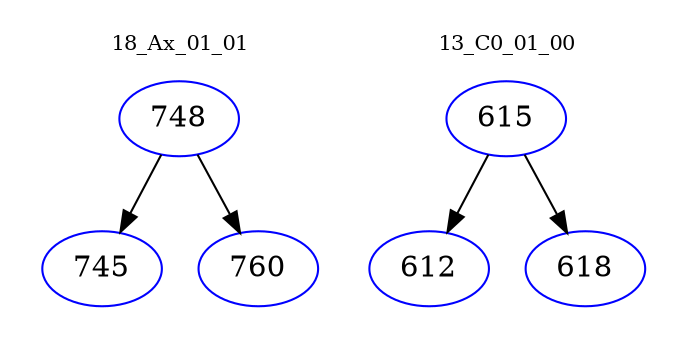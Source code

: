 digraph{
subgraph cluster_0 {
color = white
label = "18_Ax_01_01";
fontsize=10;
T0_748 [label="748", color="blue"]
T0_748 -> T0_745 [color="black"]
T0_745 [label="745", color="blue"]
T0_748 -> T0_760 [color="black"]
T0_760 [label="760", color="blue"]
}
subgraph cluster_1 {
color = white
label = "13_C0_01_00";
fontsize=10;
T1_615 [label="615", color="blue"]
T1_615 -> T1_612 [color="black"]
T1_612 [label="612", color="blue"]
T1_615 -> T1_618 [color="black"]
T1_618 [label="618", color="blue"]
}
}
